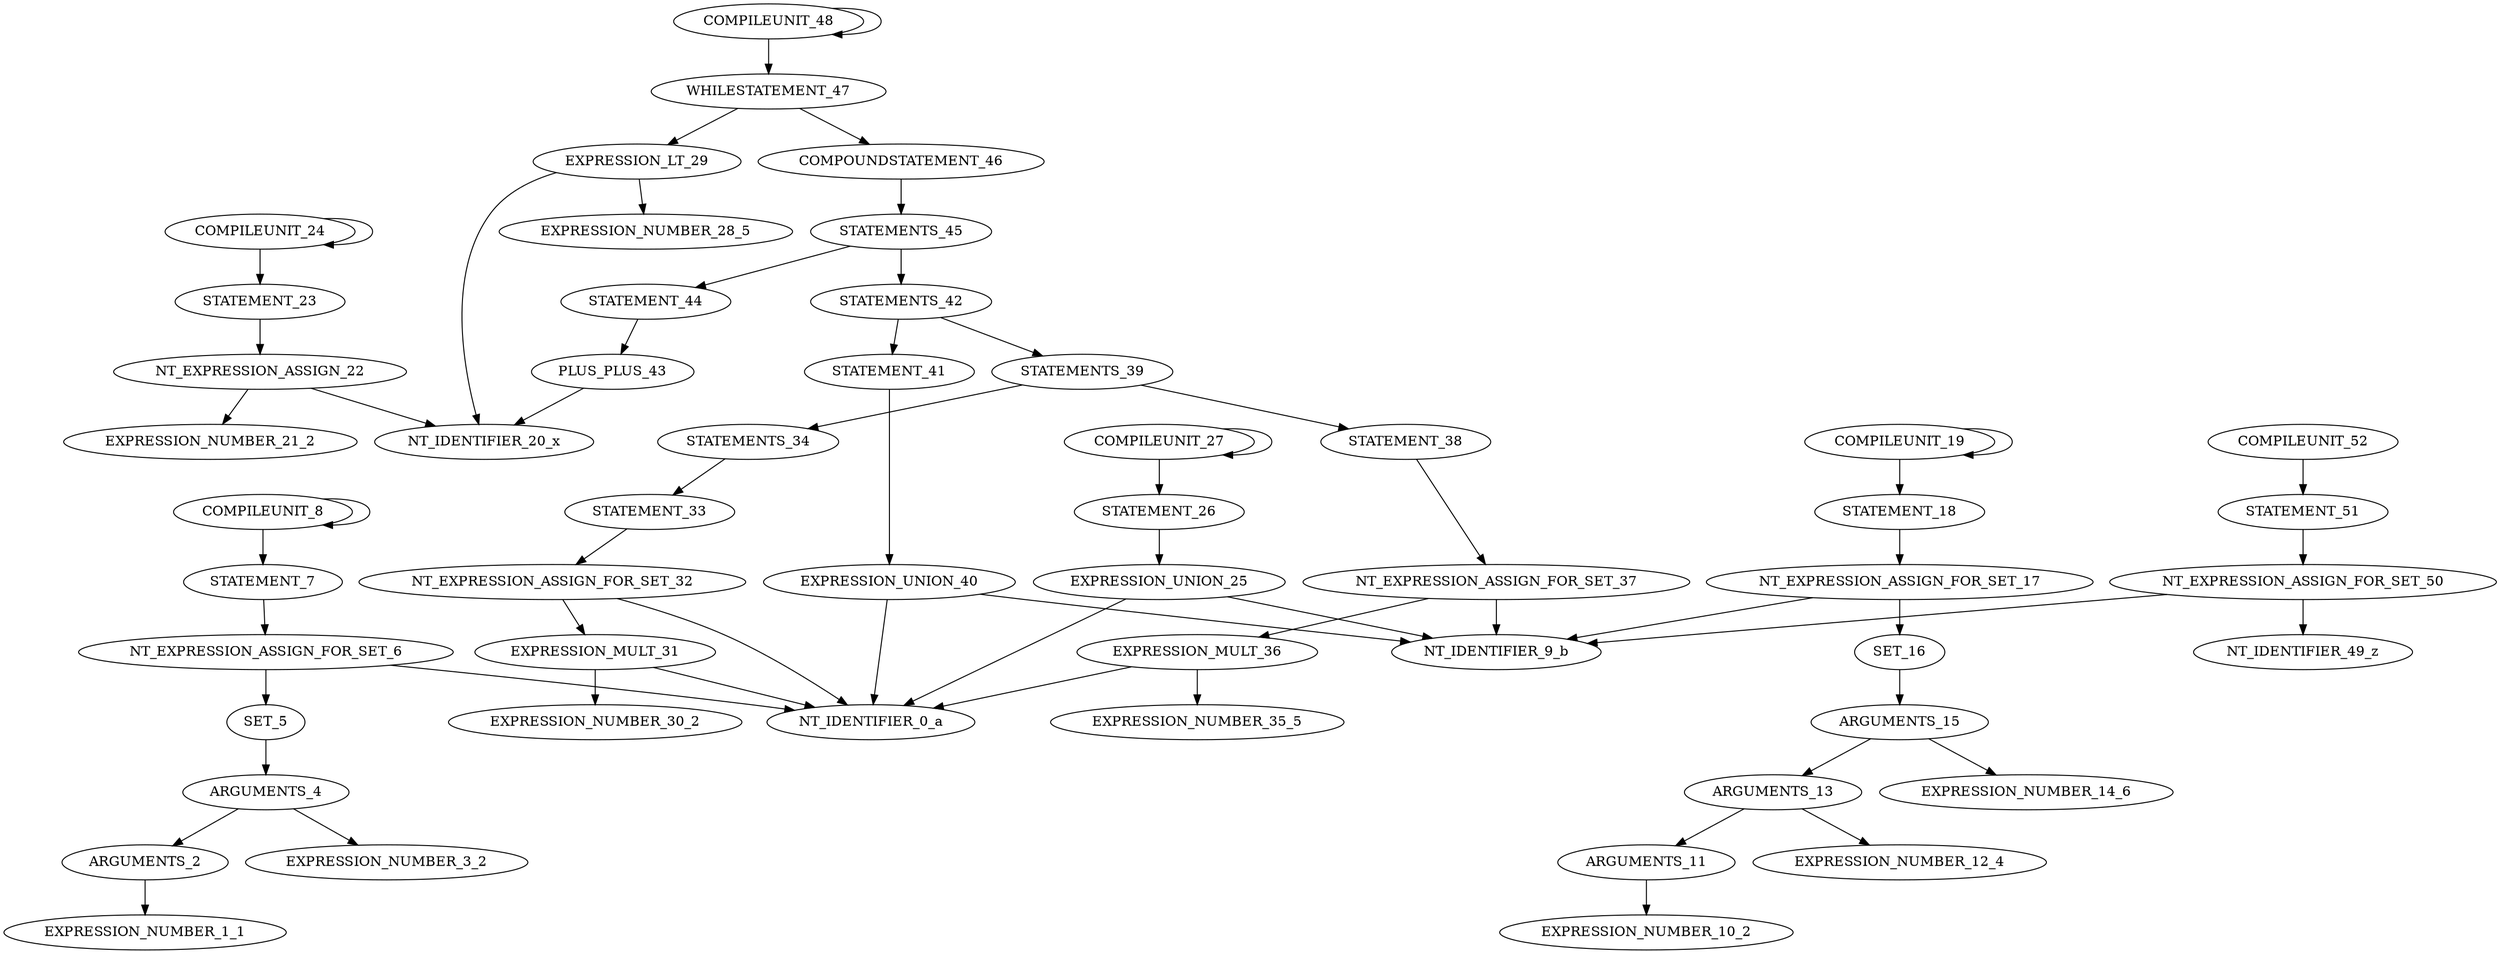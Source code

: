 digraph G{
"COMPILEUNIT_48"->"COMPILEUNIT_48";
"COMPILEUNIT_27"->"COMPILEUNIT_27";
"COMPILEUNIT_24"->"COMPILEUNIT_24";
"COMPILEUNIT_19"->"COMPILEUNIT_19";
"COMPILEUNIT_8"->"COMPILEUNIT_8";
"COMPILEUNIT_8"->"STATEMENT_7";
"STATEMENT_7"->"NT_EXPRESSION_ASSIGN_FOR_SET_6";
"NT_EXPRESSION_ASSIGN_FOR_SET_6"->"NT_IDENTIFIER_0_a";
"NT_EXPRESSION_ASSIGN_FOR_SET_6"->"SET_5";
"SET_5"->"ARGUMENTS_4";
"ARGUMENTS_4"->"ARGUMENTS_2";
"ARGUMENTS_2"->"EXPRESSION_NUMBER_1_1";
"ARGUMENTS_4"->"EXPRESSION_NUMBER_3_2";
"COMPILEUNIT_19"->"STATEMENT_18";
"STATEMENT_18"->"NT_EXPRESSION_ASSIGN_FOR_SET_17";
"NT_EXPRESSION_ASSIGN_FOR_SET_17"->"NT_IDENTIFIER_9_b";
"NT_EXPRESSION_ASSIGN_FOR_SET_17"->"SET_16";
"SET_16"->"ARGUMENTS_15";
"ARGUMENTS_15"->"ARGUMENTS_13";
"ARGUMENTS_13"->"ARGUMENTS_11";
"ARGUMENTS_11"->"EXPRESSION_NUMBER_10_2";
"ARGUMENTS_13"->"EXPRESSION_NUMBER_12_4";
"ARGUMENTS_15"->"EXPRESSION_NUMBER_14_6";
"COMPILEUNIT_24"->"STATEMENT_23";
"STATEMENT_23"->"NT_EXPRESSION_ASSIGN_22";
"NT_EXPRESSION_ASSIGN_22"->"NT_IDENTIFIER_20_x";
"NT_EXPRESSION_ASSIGN_22"->"EXPRESSION_NUMBER_21_2";
"COMPILEUNIT_27"->"STATEMENT_26";
"STATEMENT_26"->"EXPRESSION_UNION_25";
"EXPRESSION_UNION_25"->"NT_IDENTIFIER_0_a";
"EXPRESSION_UNION_25"->"NT_IDENTIFIER_9_b";
"COMPILEUNIT_48"->"WHILESTATEMENT_47";
"WHILESTATEMENT_47"->"EXPRESSION_LT_29";
"EXPRESSION_LT_29"->"NT_IDENTIFIER_20_x";
"EXPRESSION_LT_29"->"EXPRESSION_NUMBER_28_5";
"WHILESTATEMENT_47"->"COMPOUNDSTATEMENT_46";
"COMPOUNDSTATEMENT_46"->"STATEMENTS_45";
"STATEMENTS_45"->"STATEMENTS_42";
"STATEMENTS_42"->"STATEMENTS_39";
"STATEMENTS_39"->"STATEMENTS_34";
"STATEMENTS_34"->"STATEMENT_33";
"STATEMENT_33"->"NT_EXPRESSION_ASSIGN_FOR_SET_32";
"NT_EXPRESSION_ASSIGN_FOR_SET_32"->"NT_IDENTIFIER_0_a";
"NT_EXPRESSION_ASSIGN_FOR_SET_32"->"EXPRESSION_MULT_31";
"EXPRESSION_MULT_31"->"NT_IDENTIFIER_0_a";
"EXPRESSION_MULT_31"->"EXPRESSION_NUMBER_30_2";
"STATEMENTS_39"->"STATEMENT_38";
"STATEMENT_38"->"NT_EXPRESSION_ASSIGN_FOR_SET_37";
"NT_EXPRESSION_ASSIGN_FOR_SET_37"->"NT_IDENTIFIER_9_b";
"NT_EXPRESSION_ASSIGN_FOR_SET_37"->"EXPRESSION_MULT_36";
"EXPRESSION_MULT_36"->"NT_IDENTIFIER_0_a";
"EXPRESSION_MULT_36"->"EXPRESSION_NUMBER_35_5";
"STATEMENTS_42"->"STATEMENT_41";
"STATEMENT_41"->"EXPRESSION_UNION_40";
"EXPRESSION_UNION_40"->"NT_IDENTIFIER_0_a";
"EXPRESSION_UNION_40"->"NT_IDENTIFIER_9_b";
"STATEMENTS_45"->"STATEMENT_44";
"STATEMENT_44"->"PLUS_PLUS_43";
"PLUS_PLUS_43"->"NT_IDENTIFIER_20_x";
"COMPILEUNIT_52"->"STATEMENT_51";
"STATEMENT_51"->"NT_EXPRESSION_ASSIGN_FOR_SET_50";
"NT_EXPRESSION_ASSIGN_FOR_SET_50"->"NT_IDENTIFIER_49_z";
"NT_EXPRESSION_ASSIGN_FOR_SET_50"->"NT_IDENTIFIER_9_b";
}
